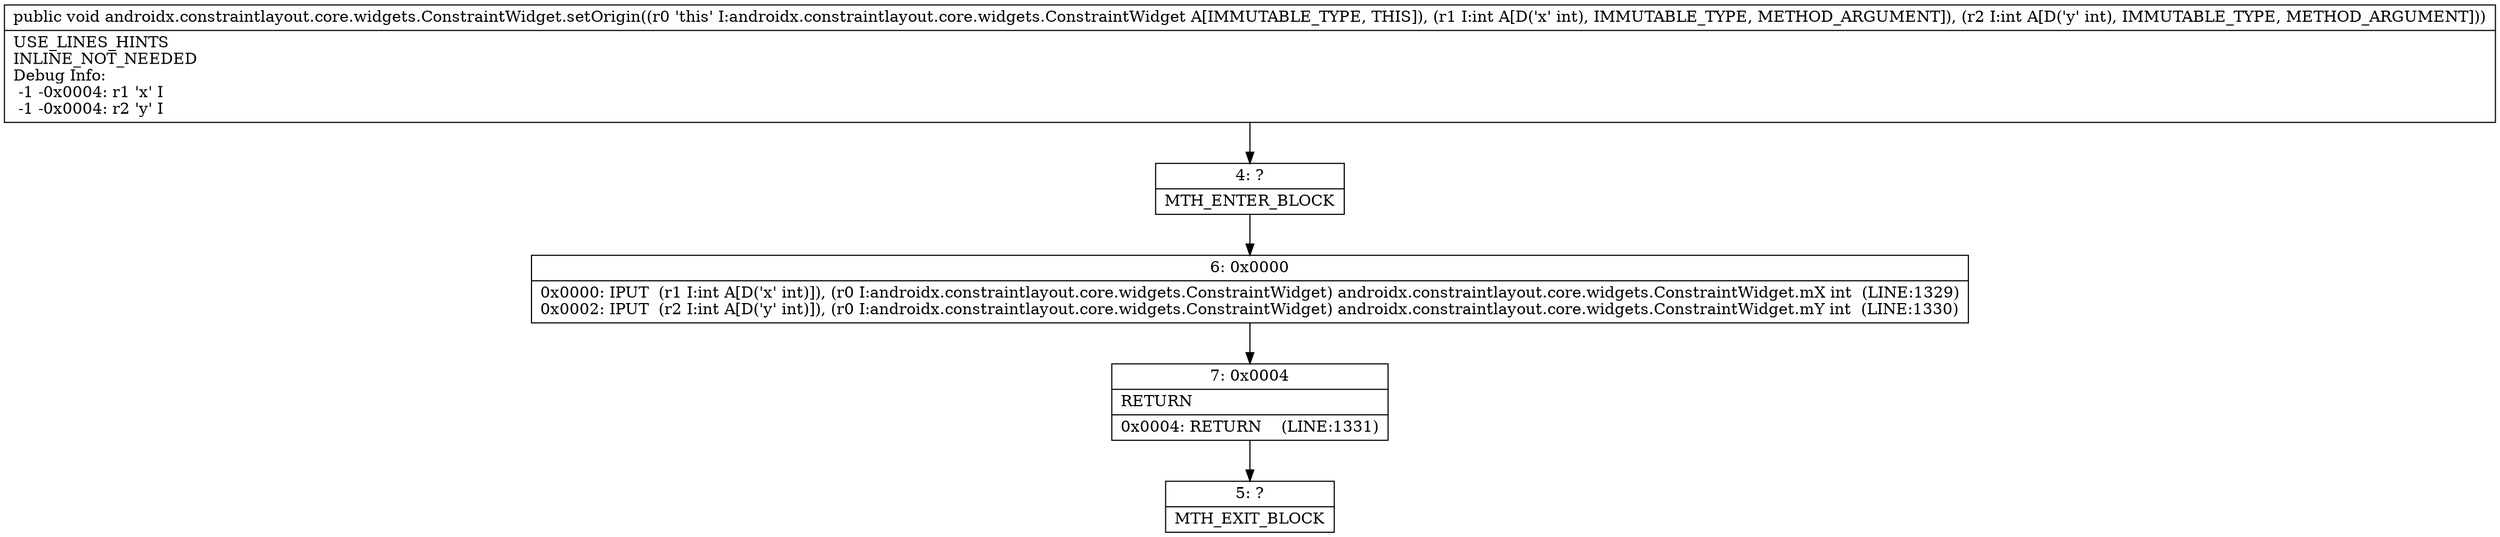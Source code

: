 digraph "CFG forandroidx.constraintlayout.core.widgets.ConstraintWidget.setOrigin(II)V" {
Node_4 [shape=record,label="{4\:\ ?|MTH_ENTER_BLOCK\l}"];
Node_6 [shape=record,label="{6\:\ 0x0000|0x0000: IPUT  (r1 I:int A[D('x' int)]), (r0 I:androidx.constraintlayout.core.widgets.ConstraintWidget) androidx.constraintlayout.core.widgets.ConstraintWidget.mX int  (LINE:1329)\l0x0002: IPUT  (r2 I:int A[D('y' int)]), (r0 I:androidx.constraintlayout.core.widgets.ConstraintWidget) androidx.constraintlayout.core.widgets.ConstraintWidget.mY int  (LINE:1330)\l}"];
Node_7 [shape=record,label="{7\:\ 0x0004|RETURN\l|0x0004: RETURN    (LINE:1331)\l}"];
Node_5 [shape=record,label="{5\:\ ?|MTH_EXIT_BLOCK\l}"];
MethodNode[shape=record,label="{public void androidx.constraintlayout.core.widgets.ConstraintWidget.setOrigin((r0 'this' I:androidx.constraintlayout.core.widgets.ConstraintWidget A[IMMUTABLE_TYPE, THIS]), (r1 I:int A[D('x' int), IMMUTABLE_TYPE, METHOD_ARGUMENT]), (r2 I:int A[D('y' int), IMMUTABLE_TYPE, METHOD_ARGUMENT]))  | USE_LINES_HINTS\lINLINE_NOT_NEEDED\lDebug Info:\l  \-1 \-0x0004: r1 'x' I\l  \-1 \-0x0004: r2 'y' I\l}"];
MethodNode -> Node_4;Node_4 -> Node_6;
Node_6 -> Node_7;
Node_7 -> Node_5;
}

